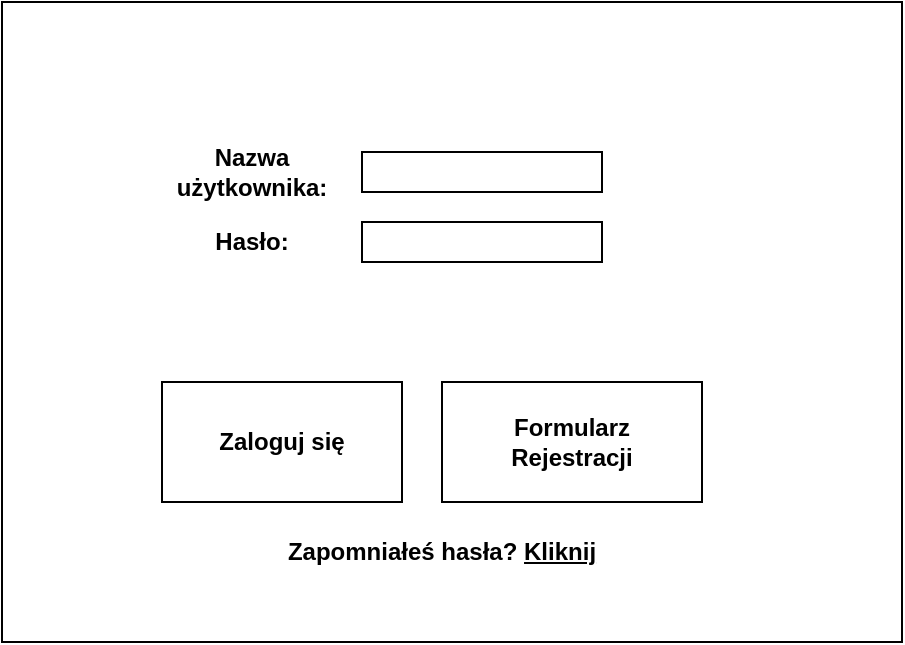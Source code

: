 <mxfile version="24.4.13" type="device">
  <diagram name="Strona-1" id="yMfgACCVDHIE7Zv_jqYe">
    <mxGraphModel dx="1216" dy="672" grid="1" gridSize="10" guides="1" tooltips="1" connect="1" arrows="1" fold="1" page="1" pageScale="1" pageWidth="827" pageHeight="1169" math="0" shadow="0">
      <root>
        <mxCell id="0" />
        <mxCell id="1" parent="0" />
        <mxCell id="Rf-qGiCUVa9dB-T95Rlr-1" value="" style="rounded=0;whiteSpace=wrap;html=1;" parent="1" vertex="1">
          <mxGeometry x="220" y="190" width="450" height="320" as="geometry" />
        </mxCell>
        <mxCell id="Rf-qGiCUVa9dB-T95Rlr-4" value="&lt;b&gt;Nazwa użytkownika:&lt;/b&gt;" style="text;html=1;align=center;verticalAlign=middle;whiteSpace=wrap;rounded=0;" parent="1" vertex="1">
          <mxGeometry x="300" y="260" width="90" height="30" as="geometry" />
        </mxCell>
        <mxCell id="Rf-qGiCUVa9dB-T95Rlr-5" value="" style="rounded=0;whiteSpace=wrap;html=1;" parent="1" vertex="1">
          <mxGeometry x="400" y="265" width="120" height="20" as="geometry" />
        </mxCell>
        <mxCell id="Rf-qGiCUVa9dB-T95Rlr-6" style="edgeStyle=orthogonalEdgeStyle;rounded=0;orthogonalLoop=1;jettySize=auto;html=1;exitX=0.5;exitY=1;exitDx=0;exitDy=0;" parent="1" source="Rf-qGiCUVa9dB-T95Rlr-5" target="Rf-qGiCUVa9dB-T95Rlr-5" edge="1">
          <mxGeometry relative="1" as="geometry" />
        </mxCell>
        <mxCell id="Rf-qGiCUVa9dB-T95Rlr-7" value="&lt;b&gt;Hasło:&lt;/b&gt;" style="text;html=1;align=center;verticalAlign=middle;whiteSpace=wrap;rounded=0;" parent="1" vertex="1">
          <mxGeometry x="315" y="295" width="60" height="30" as="geometry" />
        </mxCell>
        <mxCell id="Rf-qGiCUVa9dB-T95Rlr-8" value="" style="rounded=0;whiteSpace=wrap;html=1;" parent="1" vertex="1">
          <mxGeometry x="400" y="300" width="120" height="20" as="geometry" />
        </mxCell>
        <mxCell id="Rf-qGiCUVa9dB-T95Rlr-10" value="" style="rounded=0;whiteSpace=wrap;html=1;" parent="1" vertex="1">
          <mxGeometry x="300" y="380" width="120" height="60" as="geometry" />
        </mxCell>
        <mxCell id="Rf-qGiCUVa9dB-T95Rlr-11" value="&lt;b&gt;Zaloguj się&lt;/b&gt;" style="text;html=1;align=center;verticalAlign=middle;whiteSpace=wrap;rounded=0;" parent="1" vertex="1">
          <mxGeometry x="320" y="395" width="80" height="30" as="geometry" />
        </mxCell>
        <mxCell id="Rf-qGiCUVa9dB-T95Rlr-12" value="" style="rounded=0;whiteSpace=wrap;html=1;" parent="1" vertex="1">
          <mxGeometry x="440" y="380" width="130" height="60" as="geometry" />
        </mxCell>
        <mxCell id="Rf-qGiCUVa9dB-T95Rlr-13" value="&lt;b&gt;Formularz Rejestracji&lt;/b&gt;" style="text;html=1;align=center;verticalAlign=middle;whiteSpace=wrap;rounded=0;" parent="1" vertex="1">
          <mxGeometry x="465" y="395" width="80" height="30" as="geometry" />
        </mxCell>
        <mxCell id="Rf-qGiCUVa9dB-T95Rlr-15" value="&lt;b&gt;Zapomniałeś hasła? &lt;u&gt;Kliknij&lt;/u&gt;&lt;/b&gt;" style="text;html=1;align=center;verticalAlign=middle;whiteSpace=wrap;rounded=0;" parent="1" vertex="1">
          <mxGeometry x="335" y="450" width="210" height="30" as="geometry" />
        </mxCell>
      </root>
    </mxGraphModel>
  </diagram>
</mxfile>
